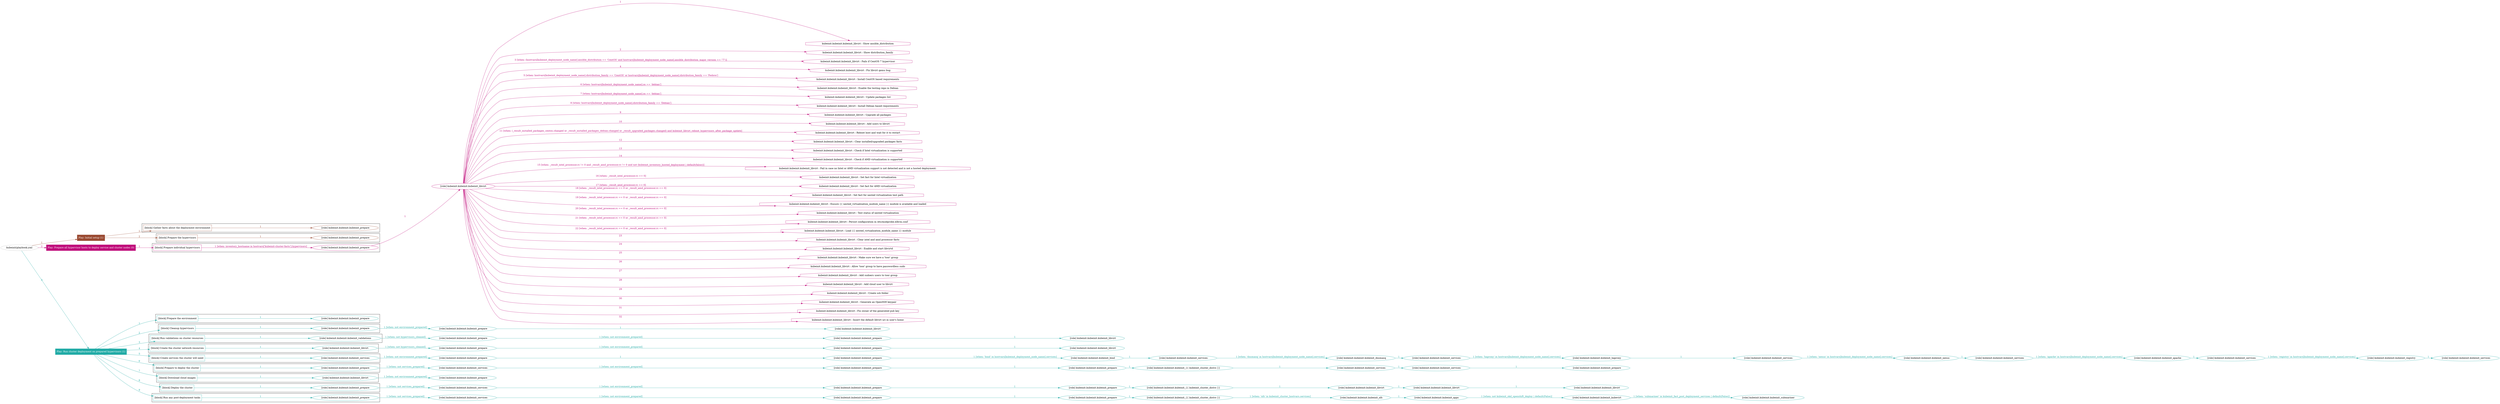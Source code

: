 digraph {
	graph [concentrate=true ordering=in rankdir=LR ratio=fill]
	edge [esep=5 sep=10]
	"kubeinit/playbook.yml" [id=root_node style=dotted]
	play_f0b7a709 [label="Play: Initial setup (1)" color="#9a4a32" fontcolor="#ffffff" id=play_f0b7a709 shape=box style=filled tooltip=localhost]
	"kubeinit/playbook.yml" -> play_f0b7a709 [label="1 " color="#9a4a32" fontcolor="#9a4a32" id=edge_06b3f954 labeltooltip="1 " tooltip="1 "]
	subgraph "kubeinit.kubeinit.kubeinit_prepare" {
		role_1df74cbb [label="[role] kubeinit.kubeinit.kubeinit_prepare" color="#9a4a32" id=role_1df74cbb tooltip="kubeinit.kubeinit.kubeinit_prepare"]
	}
	subgraph "kubeinit.kubeinit.kubeinit_prepare" {
		role_6b11f72d [label="[role] kubeinit.kubeinit.kubeinit_prepare" color="#9a4a32" id=role_6b11f72d tooltip="kubeinit.kubeinit.kubeinit_prepare"]
	}
	subgraph "Play: Initial setup (1)" {
		play_f0b7a709 -> block_c9a94ecb [label=1 color="#9a4a32" fontcolor="#9a4a32" id=edge_2ca0ae24 labeltooltip=1 tooltip=1]
		subgraph cluster_block_c9a94ecb {
			block_c9a94ecb [label="[block] Gather facts about the deployment environment" color="#9a4a32" id=block_c9a94ecb labeltooltip="Gather facts about the deployment environment" shape=box tooltip="Gather facts about the deployment environment"]
			block_c9a94ecb -> role_1df74cbb [label="1 " color="#9a4a32" fontcolor="#9a4a32" id=edge_c92e4460 labeltooltip="1 " tooltip="1 "]
		}
		play_f0b7a709 -> block_32885cdd [label=2 color="#9a4a32" fontcolor="#9a4a32" id=edge_3e1af6e4 labeltooltip=2 tooltip=2]
		subgraph cluster_block_32885cdd {
			block_32885cdd [label="[block] Prepare the hypervisors" color="#9a4a32" id=block_32885cdd labeltooltip="Prepare the hypervisors" shape=box tooltip="Prepare the hypervisors"]
			block_32885cdd -> role_6b11f72d [label="1 " color="#9a4a32" fontcolor="#9a4a32" id=edge_cb083db8 labeltooltip="1 " tooltip="1 "]
		}
	}
	play_cfac8418 [label="Play: Prepare all hypervisor hosts to deploy service and cluster nodes (0)" color="#c00c7b" fontcolor="#ffffff" id=play_cfac8418 shape=box style=filled tooltip="Play: Prepare all hypervisor hosts to deploy service and cluster nodes (0)"]
	"kubeinit/playbook.yml" -> play_cfac8418 [label="2 " color="#c00c7b" fontcolor="#c00c7b" id=edge_e814b332 labeltooltip="2 " tooltip="2 "]
	subgraph "kubeinit.kubeinit.kubeinit_libvirt" {
		role_35664b1c [label="[role] kubeinit.kubeinit.kubeinit_libvirt" color="#c00c7b" id=role_35664b1c tooltip="kubeinit.kubeinit.kubeinit_libvirt"]
		task_1d898a61 [label="kubeinit.kubeinit.kubeinit_libvirt : Show ansible_distribution" color="#c00c7b" hello="kubeinit.kubeinit.kubeinit_libvirt : Show ansible_distribution" id=task_1d898a61 shape=octagon tooltip="kubeinit.kubeinit.kubeinit_libvirt : Show ansible_distribution"]
		role_35664b1c -> task_1d898a61 [label="1 " color="#c00c7b" fontcolor="#c00c7b" id=edge_7c6ad617 labeltooltip="1 " tooltip="1 "]
		task_3a5d9162 [label="kubeinit.kubeinit.kubeinit_libvirt : Show distribution_family" color="#c00c7b" hello="kubeinit.kubeinit.kubeinit_libvirt : Show distribution_family" id=task_3a5d9162 shape=octagon tooltip="kubeinit.kubeinit.kubeinit_libvirt : Show distribution_family"]
		role_35664b1c -> task_3a5d9162 [label="2 " color="#c00c7b" fontcolor="#c00c7b" id=edge_3d490590 labeltooltip="2 " tooltip="2 "]
		task_40acf2c9 [label="kubeinit.kubeinit.kubeinit_libvirt : Fails if CentOS 7 hypervisor" color="#c00c7b" hello="kubeinit.kubeinit.kubeinit_libvirt : Fails if CentOS 7 hypervisor" id=task_40acf2c9 shape=octagon tooltip="kubeinit.kubeinit.kubeinit_libvirt : Fails if CentOS 7 hypervisor"]
		role_35664b1c -> task_40acf2c9 [label="3 [when: (hostvars[kubeinit_deployment_node_name].ansible_distribution == 'CentOS' and hostvars[kubeinit_deployment_node_name].ansible_distribution_major_version == \"7\")]" color="#c00c7b" fontcolor="#c00c7b" id=edge_3467de6d labeltooltip="3 [when: (hostvars[kubeinit_deployment_node_name].ansible_distribution == 'CentOS' and hostvars[kubeinit_deployment_node_name].ansible_distribution_major_version == \"7\")]" tooltip="3 [when: (hostvars[kubeinit_deployment_node_name].ansible_distribution == 'CentOS' and hostvars[kubeinit_deployment_node_name].ansible_distribution_major_version == \"7\")]"]
		task_713249be [label="kubeinit.kubeinit.kubeinit_libvirt : Fix libvirt qemu bug" color="#c00c7b" hello="kubeinit.kubeinit.kubeinit_libvirt : Fix libvirt qemu bug" id=task_713249be shape=octagon tooltip="kubeinit.kubeinit.kubeinit_libvirt : Fix libvirt qemu bug"]
		role_35664b1c -> task_713249be [label="4 " color="#c00c7b" fontcolor="#c00c7b" id=edge_806ae1eb labeltooltip="4 " tooltip="4 "]
		task_c83cf312 [label="kubeinit.kubeinit.kubeinit_libvirt : Install CentOS based requirements" color="#c00c7b" hello="kubeinit.kubeinit.kubeinit_libvirt : Install CentOS based requirements" id=task_c83cf312 shape=octagon tooltip="kubeinit.kubeinit.kubeinit_libvirt : Install CentOS based requirements"]
		role_35664b1c -> task_c83cf312 [label="5 [when: hostvars[kubeinit_deployment_node_name].distribution_family == 'CentOS' or hostvars[kubeinit_deployment_node_name].distribution_family == 'Fedora']" color="#c00c7b" fontcolor="#c00c7b" id=edge_93183ec6 labeltooltip="5 [when: hostvars[kubeinit_deployment_node_name].distribution_family == 'CentOS' or hostvars[kubeinit_deployment_node_name].distribution_family == 'Fedora']" tooltip="5 [when: hostvars[kubeinit_deployment_node_name].distribution_family == 'CentOS' or hostvars[kubeinit_deployment_node_name].distribution_family == 'Fedora']"]
		task_0b83a666 [label="kubeinit.kubeinit.kubeinit_libvirt : Enable the testing repo in Debian" color="#c00c7b" hello="kubeinit.kubeinit.kubeinit_libvirt : Enable the testing repo in Debian" id=task_0b83a666 shape=octagon tooltip="kubeinit.kubeinit.kubeinit_libvirt : Enable the testing repo in Debian"]
		role_35664b1c -> task_0b83a666 [label="6 [when: hostvars[kubeinit_deployment_node_name].os == 'debian']" color="#c00c7b" fontcolor="#c00c7b" id=edge_dadca932 labeltooltip="6 [when: hostvars[kubeinit_deployment_node_name].os == 'debian']" tooltip="6 [when: hostvars[kubeinit_deployment_node_name].os == 'debian']"]
		task_a13c4eab [label="kubeinit.kubeinit.kubeinit_libvirt : Update packages list" color="#c00c7b" hello="kubeinit.kubeinit.kubeinit_libvirt : Update packages list" id=task_a13c4eab shape=octagon tooltip="kubeinit.kubeinit.kubeinit_libvirt : Update packages list"]
		role_35664b1c -> task_a13c4eab [label="7 [when: hostvars[kubeinit_deployment_node_name].os == 'debian']" color="#c00c7b" fontcolor="#c00c7b" id=edge_47d8c094 labeltooltip="7 [when: hostvars[kubeinit_deployment_node_name].os == 'debian']" tooltip="7 [when: hostvars[kubeinit_deployment_node_name].os == 'debian']"]
		task_b380d79a [label="kubeinit.kubeinit.kubeinit_libvirt : Install Debian based requirements" color="#c00c7b" hello="kubeinit.kubeinit.kubeinit_libvirt : Install Debian based requirements" id=task_b380d79a shape=octagon tooltip="kubeinit.kubeinit.kubeinit_libvirt : Install Debian based requirements"]
		role_35664b1c -> task_b380d79a [label="8 [when: hostvars[kubeinit_deployment_node_name].distribution_family == 'Debian']" color="#c00c7b" fontcolor="#c00c7b" id=edge_54d0a75c labeltooltip="8 [when: hostvars[kubeinit_deployment_node_name].distribution_family == 'Debian']" tooltip="8 [when: hostvars[kubeinit_deployment_node_name].distribution_family == 'Debian']"]
		task_8cc663df [label="kubeinit.kubeinit.kubeinit_libvirt : Upgrade all packages" color="#c00c7b" hello="kubeinit.kubeinit.kubeinit_libvirt : Upgrade all packages" id=task_8cc663df shape=octagon tooltip="kubeinit.kubeinit.kubeinit_libvirt : Upgrade all packages"]
		role_35664b1c -> task_8cc663df [label="9 " color="#c00c7b" fontcolor="#c00c7b" id=edge_9c753a7c labeltooltip="9 " tooltip="9 "]
		task_93ea4fe2 [label="kubeinit.kubeinit.kubeinit_libvirt : Add users to libvirt" color="#c00c7b" hello="kubeinit.kubeinit.kubeinit_libvirt : Add users to libvirt" id=task_93ea4fe2 shape=octagon tooltip="kubeinit.kubeinit.kubeinit_libvirt : Add users to libvirt"]
		role_35664b1c -> task_93ea4fe2 [label="10 " color="#c00c7b" fontcolor="#c00c7b" id=edge_00f4dfa0 labeltooltip="10 " tooltip="10 "]
		task_c4382138 [label="kubeinit.kubeinit.kubeinit_libvirt : Reboot host and wait for it to restart" color="#c00c7b" hello="kubeinit.kubeinit.kubeinit_libvirt : Reboot host and wait for it to restart" id=task_c4382138 shape=octagon tooltip="kubeinit.kubeinit.kubeinit_libvirt : Reboot host and wait for it to restart"]
		role_35664b1c -> task_c4382138 [label="11 [when: (_result_installed_packages_centos.changed or _result_installed_packages_debian.changed or _result_upgraded_packages.changed) and kubeinit_libvirt_reboot_hypervisors_after_package_update]" color="#c00c7b" fontcolor="#c00c7b" id=edge_fa9538a4 labeltooltip="11 [when: (_result_installed_packages_centos.changed or _result_installed_packages_debian.changed or _result_upgraded_packages.changed) and kubeinit_libvirt_reboot_hypervisors_after_package_update]" tooltip="11 [when: (_result_installed_packages_centos.changed or _result_installed_packages_debian.changed or _result_upgraded_packages.changed) and kubeinit_libvirt_reboot_hypervisors_after_package_update]"]
		task_994c1129 [label="kubeinit.kubeinit.kubeinit_libvirt : Clear installed/upgraded packages facts" color="#c00c7b" hello="kubeinit.kubeinit.kubeinit_libvirt : Clear installed/upgraded packages facts" id=task_994c1129 shape=octagon tooltip="kubeinit.kubeinit.kubeinit_libvirt : Clear installed/upgraded packages facts"]
		role_35664b1c -> task_994c1129 [label="12 " color="#c00c7b" fontcolor="#c00c7b" id=edge_0a593ec3 labeltooltip="12 " tooltip="12 "]
		task_cc6f75f8 [label="kubeinit.kubeinit.kubeinit_libvirt : Check if Intel virtualization is supported" color="#c00c7b" hello="kubeinit.kubeinit.kubeinit_libvirt : Check if Intel virtualization is supported" id=task_cc6f75f8 shape=octagon tooltip="kubeinit.kubeinit.kubeinit_libvirt : Check if Intel virtualization is supported"]
		role_35664b1c -> task_cc6f75f8 [label="13 " color="#c00c7b" fontcolor="#c00c7b" id=edge_3f670035 labeltooltip="13 " tooltip="13 "]
		task_2348d392 [label="kubeinit.kubeinit.kubeinit_libvirt : Check if AMD virtualization is supported" color="#c00c7b" hello="kubeinit.kubeinit.kubeinit_libvirt : Check if AMD virtualization is supported" id=task_2348d392 shape=octagon tooltip="kubeinit.kubeinit.kubeinit_libvirt : Check if AMD virtualization is supported"]
		role_35664b1c -> task_2348d392 [label="14 " color="#c00c7b" fontcolor="#c00c7b" id=edge_441af5cf labeltooltip="14 " tooltip="14 "]
		task_cb87bfad [label="kubeinit.kubeinit.kubeinit_libvirt : Fail in case no Intel or AMD virtualization support is not detected and is not a hosted deployment." color="#c00c7b" hello="kubeinit.kubeinit.kubeinit_libvirt : Fail in case no Intel or AMD virtualization support is not detected and is not a hosted deployment." id=task_cb87bfad shape=octagon tooltip="kubeinit.kubeinit.kubeinit_libvirt : Fail in case no Intel or AMD virtualization support is not detected and is not a hosted deployment."]
		role_35664b1c -> task_cb87bfad [label="15 [when: _result_intel_processor.rc != 0 and _result_amd_processor.rc != 0 and not (kubeinit_inventory_hosted_deployment | default(false))]" color="#c00c7b" fontcolor="#c00c7b" id=edge_d58eaec9 labeltooltip="15 [when: _result_intel_processor.rc != 0 and _result_amd_processor.rc != 0 and not (kubeinit_inventory_hosted_deployment | default(false))]" tooltip="15 [when: _result_intel_processor.rc != 0 and _result_amd_processor.rc != 0 and not (kubeinit_inventory_hosted_deployment | default(false))]"]
		task_d83a1613 [label="kubeinit.kubeinit.kubeinit_libvirt : Set fact for Intel virtualization" color="#c00c7b" hello="kubeinit.kubeinit.kubeinit_libvirt : Set fact for Intel virtualization" id=task_d83a1613 shape=octagon tooltip="kubeinit.kubeinit.kubeinit_libvirt : Set fact for Intel virtualization"]
		role_35664b1c -> task_d83a1613 [label="16 [when: _result_intel_processor.rc == 0]" color="#c00c7b" fontcolor="#c00c7b" id=edge_f0060cfe labeltooltip="16 [when: _result_intel_processor.rc == 0]" tooltip="16 [when: _result_intel_processor.rc == 0]"]
		task_a6314b7e [label="kubeinit.kubeinit.kubeinit_libvirt : Set fact for AMD virtualization" color="#c00c7b" hello="kubeinit.kubeinit.kubeinit_libvirt : Set fact for AMD virtualization" id=task_a6314b7e shape=octagon tooltip="kubeinit.kubeinit.kubeinit_libvirt : Set fact for AMD virtualization"]
		role_35664b1c -> task_a6314b7e [label="17 [when: _result_amd_processor.rc == 0]" color="#c00c7b" fontcolor="#c00c7b" id=edge_e1814e87 labeltooltip="17 [when: _result_amd_processor.rc == 0]" tooltip="17 [when: _result_amd_processor.rc == 0]"]
		task_e082ed00 [label="kubeinit.kubeinit.kubeinit_libvirt : Set fact for nested virtualization test path" color="#c00c7b" hello="kubeinit.kubeinit.kubeinit_libvirt : Set fact for nested virtualization test path" id=task_e082ed00 shape=octagon tooltip="kubeinit.kubeinit.kubeinit_libvirt : Set fact for nested virtualization test path"]
		role_35664b1c -> task_e082ed00 [label="18 [when: _result_intel_processor.rc == 0 or _result_amd_processor.rc == 0]" color="#c00c7b" fontcolor="#c00c7b" id=edge_8d0d0a05 labeltooltip="18 [when: _result_intel_processor.rc == 0 or _result_amd_processor.rc == 0]" tooltip="18 [when: _result_intel_processor.rc == 0 or _result_amd_processor.rc == 0]"]
		task_e3630730 [label="kubeinit.kubeinit.kubeinit_libvirt : Ensure {{ nested_virtualization_module_name }} module is available and loaded" color="#c00c7b" hello="kubeinit.kubeinit.kubeinit_libvirt : Ensure {{ nested_virtualization_module_name }} module is available and loaded" id=task_e3630730 shape=octagon tooltip="kubeinit.kubeinit.kubeinit_libvirt : Ensure {{ nested_virtualization_module_name }} module is available and loaded"]
		role_35664b1c -> task_e3630730 [label="19 [when: _result_intel_processor.rc == 0 or _result_amd_processor.rc == 0]" color="#c00c7b" fontcolor="#c00c7b" id=edge_7a78f26d labeltooltip="19 [when: _result_intel_processor.rc == 0 or _result_amd_processor.rc == 0]" tooltip="19 [when: _result_intel_processor.rc == 0 or _result_amd_processor.rc == 0]"]
		task_00228197 [label="kubeinit.kubeinit.kubeinit_libvirt : Test status of nested virtualization" color="#c00c7b" hello="kubeinit.kubeinit.kubeinit_libvirt : Test status of nested virtualization" id=task_00228197 shape=octagon tooltip="kubeinit.kubeinit.kubeinit_libvirt : Test status of nested virtualization"]
		role_35664b1c -> task_00228197 [label="20 [when: _result_intel_processor.rc == 0 or _result_amd_processor.rc == 0]" color="#c00c7b" fontcolor="#c00c7b" id=edge_b75a5e5d labeltooltip="20 [when: _result_intel_processor.rc == 0 or _result_amd_processor.rc == 0]" tooltip="20 [when: _result_intel_processor.rc == 0 or _result_amd_processor.rc == 0]"]
		task_ff270975 [label="kubeinit.kubeinit.kubeinit_libvirt : Persist configuration in /etc/modprobe.d/kvm.conf" color="#c00c7b" hello="kubeinit.kubeinit.kubeinit_libvirt : Persist configuration in /etc/modprobe.d/kvm.conf" id=task_ff270975 shape=octagon tooltip="kubeinit.kubeinit.kubeinit_libvirt : Persist configuration in /etc/modprobe.d/kvm.conf"]
		role_35664b1c -> task_ff270975 [label="21 [when: _result_intel_processor.rc == 0 or _result_amd_processor.rc == 0]" color="#c00c7b" fontcolor="#c00c7b" id=edge_fb69a079 labeltooltip="21 [when: _result_intel_processor.rc == 0 or _result_amd_processor.rc == 0]" tooltip="21 [when: _result_intel_processor.rc == 0 or _result_amd_processor.rc == 0]"]
		task_81d1cdc6 [label="kubeinit.kubeinit.kubeinit_libvirt : Load {{ nested_virtualization_module_name }} module" color="#c00c7b" hello="kubeinit.kubeinit.kubeinit_libvirt : Load {{ nested_virtualization_module_name }} module" id=task_81d1cdc6 shape=octagon tooltip="kubeinit.kubeinit.kubeinit_libvirt : Load {{ nested_virtualization_module_name }} module"]
		role_35664b1c -> task_81d1cdc6 [label="22 [when: _result_intel_processor.rc == 0 or _result_amd_processor.rc == 0]" color="#c00c7b" fontcolor="#c00c7b" id=edge_073df9f3 labeltooltip="22 [when: _result_intel_processor.rc == 0 or _result_amd_processor.rc == 0]" tooltip="22 [when: _result_intel_processor.rc == 0 or _result_amd_processor.rc == 0]"]
		task_0381b49f [label="kubeinit.kubeinit.kubeinit_libvirt : Clear intel and amd processor facts" color="#c00c7b" hello="kubeinit.kubeinit.kubeinit_libvirt : Clear intel and amd processor facts" id=task_0381b49f shape=octagon tooltip="kubeinit.kubeinit.kubeinit_libvirt : Clear intel and amd processor facts"]
		role_35664b1c -> task_0381b49f [label="23 " color="#c00c7b" fontcolor="#c00c7b" id=edge_20105e0f labeltooltip="23 " tooltip="23 "]
		task_da1dbed0 [label="kubeinit.kubeinit.kubeinit_libvirt : Enable and start libvirtd" color="#c00c7b" hello="kubeinit.kubeinit.kubeinit_libvirt : Enable and start libvirtd" id=task_da1dbed0 shape=octagon tooltip="kubeinit.kubeinit.kubeinit_libvirt : Enable and start libvirtd"]
		role_35664b1c -> task_da1dbed0 [label="24 " color="#c00c7b" fontcolor="#c00c7b" id=edge_d8f514e5 labeltooltip="24 " tooltip="24 "]
		task_9b3de19a [label="kubeinit.kubeinit.kubeinit_libvirt : Make sure we have a 'toor' group" color="#c00c7b" hello="kubeinit.kubeinit.kubeinit_libvirt : Make sure we have a 'toor' group" id=task_9b3de19a shape=octagon tooltip="kubeinit.kubeinit.kubeinit_libvirt : Make sure we have a 'toor' group"]
		role_35664b1c -> task_9b3de19a [label="25 " color="#c00c7b" fontcolor="#c00c7b" id=edge_67d4201d labeltooltip="25 " tooltip="25 "]
		task_c65e8d8b [label="kubeinit.kubeinit.kubeinit_libvirt : Allow 'toor' group to have passwordless sudo" color="#c00c7b" hello="kubeinit.kubeinit.kubeinit_libvirt : Allow 'toor' group to have passwordless sudo" id=task_c65e8d8b shape=octagon tooltip="kubeinit.kubeinit.kubeinit_libvirt : Allow 'toor' group to have passwordless sudo"]
		role_35664b1c -> task_c65e8d8b [label="26 " color="#c00c7b" fontcolor="#c00c7b" id=edge_4522cabb labeltooltip="26 " tooltip="26 "]
		task_b532d122 [label="kubeinit.kubeinit.kubeinit_libvirt : Add sudoers users to toor group" color="#c00c7b" hello="kubeinit.kubeinit.kubeinit_libvirt : Add sudoers users to toor group" id=task_b532d122 shape=octagon tooltip="kubeinit.kubeinit.kubeinit_libvirt : Add sudoers users to toor group"]
		role_35664b1c -> task_b532d122 [label="27 " color="#c00c7b" fontcolor="#c00c7b" id=edge_da7e2603 labeltooltip="27 " tooltip="27 "]
		task_789e8934 [label="kubeinit.kubeinit.kubeinit_libvirt : Add cloud user to libvirt" color="#c00c7b" hello="kubeinit.kubeinit.kubeinit_libvirt : Add cloud user to libvirt" id=task_789e8934 shape=octagon tooltip="kubeinit.kubeinit.kubeinit_libvirt : Add cloud user to libvirt"]
		role_35664b1c -> task_789e8934 [label="28 " color="#c00c7b" fontcolor="#c00c7b" id=edge_39f5afa5 labeltooltip="28 " tooltip="28 "]
		task_24d7ac40 [label="kubeinit.kubeinit.kubeinit_libvirt : Create ssh folder" color="#c00c7b" hello="kubeinit.kubeinit.kubeinit_libvirt : Create ssh folder" id=task_24d7ac40 shape=octagon tooltip="kubeinit.kubeinit.kubeinit_libvirt : Create ssh folder"]
		role_35664b1c -> task_24d7ac40 [label="29 " color="#c00c7b" fontcolor="#c00c7b" id=edge_8bf338eb labeltooltip="29 " tooltip="29 "]
		task_ad6fc5b5 [label="kubeinit.kubeinit.kubeinit_libvirt : Generate an OpenSSH keypair" color="#c00c7b" hello="kubeinit.kubeinit.kubeinit_libvirt : Generate an OpenSSH keypair" id=task_ad6fc5b5 shape=octagon tooltip="kubeinit.kubeinit.kubeinit_libvirt : Generate an OpenSSH keypair"]
		role_35664b1c -> task_ad6fc5b5 [label="30 " color="#c00c7b" fontcolor="#c00c7b" id=edge_fb94579d labeltooltip="30 " tooltip="30 "]
		task_024d1c46 [label="kubeinit.kubeinit.kubeinit_libvirt : Fix owner of the generated pub key" color="#c00c7b" hello="kubeinit.kubeinit.kubeinit_libvirt : Fix owner of the generated pub key" id=task_024d1c46 shape=octagon tooltip="kubeinit.kubeinit.kubeinit_libvirt : Fix owner of the generated pub key"]
		role_35664b1c -> task_024d1c46 [label="31 " color="#c00c7b" fontcolor="#c00c7b" id=edge_db084cca labeltooltip="31 " tooltip="31 "]
		task_2741d2b1 [label="kubeinit.kubeinit.kubeinit_libvirt : Insert the default libvirt uri in user's home" color="#c00c7b" hello="kubeinit.kubeinit.kubeinit_libvirt : Insert the default libvirt uri in user's home" id=task_2741d2b1 shape=octagon tooltip="kubeinit.kubeinit.kubeinit_libvirt : Insert the default libvirt uri in user's home"]
		role_35664b1c -> task_2741d2b1 [label="32 " color="#c00c7b" fontcolor="#c00c7b" id=edge_725cbd9b labeltooltip="32 " tooltip="32 "]
	}
	subgraph "kubeinit.kubeinit.kubeinit_prepare" {
		role_2e748a66 [label="[role] kubeinit.kubeinit.kubeinit_prepare" color="#c00c7b" id=role_2e748a66 tooltip="kubeinit.kubeinit.kubeinit_prepare"]
		role_2e748a66 -> role_35664b1c [label="1 " color="#c00c7b" fontcolor="#c00c7b" id=edge_1cda89be labeltooltip="1 " tooltip="1 "]
	}
	subgraph "Play: Prepare all hypervisor hosts to deploy service and cluster nodes (0)" {
		play_cfac8418 -> block_3f3de0db [label=1 color="#c00c7b" fontcolor="#c00c7b" id=edge_e8367a89 labeltooltip=1 tooltip=1]
		subgraph cluster_block_3f3de0db {
			block_3f3de0db [label="[block] Prepare individual hypervisors" color="#c00c7b" id=block_3f3de0db labeltooltip="Prepare individual hypervisors" shape=box tooltip="Prepare individual hypervisors"]
			block_3f3de0db -> role_2e748a66 [label="1 [when: inventory_hostname in hostvars['kubeinit-cluster-facts'].hypervisors]" color="#c00c7b" fontcolor="#c00c7b" id=edge_9c30307d labeltooltip="1 [when: inventory_hostname in hostvars['kubeinit-cluster-facts'].hypervisors]" tooltip="1 [when: inventory_hostname in hostvars['kubeinit-cluster-facts'].hypervisors]"]
		}
	}
	play_c1d3d81f [label="Play: Run cluster deployment on prepared hypervisors (1)" color="#21aba6" fontcolor="#ffffff" id=play_c1d3d81f shape=box style=filled tooltip=localhost]
	"kubeinit/playbook.yml" -> play_c1d3d81f [label="3 " color="#21aba6" fontcolor="#21aba6" id=edge_ef42900b labeltooltip="3 " tooltip="3 "]
	subgraph "kubeinit.kubeinit.kubeinit_prepare" {
		role_c6894592 [label="[role] kubeinit.kubeinit.kubeinit_prepare" color="#21aba6" id=role_c6894592 tooltip="kubeinit.kubeinit.kubeinit_prepare"]
	}
	subgraph "kubeinit.kubeinit.kubeinit_libvirt" {
		role_30ed4fde [label="[role] kubeinit.kubeinit.kubeinit_libvirt" color="#21aba6" id=role_30ed4fde tooltip="kubeinit.kubeinit.kubeinit_libvirt"]
	}
	subgraph "kubeinit.kubeinit.kubeinit_prepare" {
		role_8a9d80f7 [label="[role] kubeinit.kubeinit.kubeinit_prepare" color="#21aba6" id=role_8a9d80f7 tooltip="kubeinit.kubeinit.kubeinit_prepare"]
		role_8a9d80f7 -> role_30ed4fde [label="1 " color="#21aba6" fontcolor="#21aba6" id=edge_61d31c55 labeltooltip="1 " tooltip="1 "]
	}
	subgraph "kubeinit.kubeinit.kubeinit_prepare" {
		role_60441f8a [label="[role] kubeinit.kubeinit.kubeinit_prepare" color="#21aba6" id=role_60441f8a tooltip="kubeinit.kubeinit.kubeinit_prepare"]
		role_60441f8a -> role_8a9d80f7 [label="1 [when: not environment_prepared]" color="#21aba6" fontcolor="#21aba6" id=edge_e01e0e46 labeltooltip="1 [when: not environment_prepared]" tooltip="1 [when: not environment_prepared]"]
	}
	subgraph "kubeinit.kubeinit.kubeinit_libvirt" {
		role_b35986d4 [label="[role] kubeinit.kubeinit.kubeinit_libvirt" color="#21aba6" id=role_b35986d4 tooltip="kubeinit.kubeinit.kubeinit_libvirt"]
	}
	subgraph "kubeinit.kubeinit.kubeinit_prepare" {
		role_105e6d86 [label="[role] kubeinit.kubeinit.kubeinit_prepare" color="#21aba6" id=role_105e6d86 tooltip="kubeinit.kubeinit.kubeinit_prepare"]
		role_105e6d86 -> role_b35986d4 [label="1 " color="#21aba6" fontcolor="#21aba6" id=edge_d6969ccd labeltooltip="1 " tooltip="1 "]
	}
	subgraph "kubeinit.kubeinit.kubeinit_prepare" {
		role_fd8cbc1b [label="[role] kubeinit.kubeinit.kubeinit_prepare" color="#21aba6" id=role_fd8cbc1b tooltip="kubeinit.kubeinit.kubeinit_prepare"]
		role_fd8cbc1b -> role_105e6d86 [label="1 [when: not environment_prepared]" color="#21aba6" fontcolor="#21aba6" id=edge_2b6cf041 labeltooltip="1 [when: not environment_prepared]" tooltip="1 [when: not environment_prepared]"]
	}
	subgraph "kubeinit.kubeinit.kubeinit_validations" {
		role_86880d6b [label="[role] kubeinit.kubeinit.kubeinit_validations" color="#21aba6" id=role_86880d6b tooltip="kubeinit.kubeinit.kubeinit_validations"]
		role_86880d6b -> role_fd8cbc1b [label="1 [when: not hypervisors_cleaned]" color="#21aba6" fontcolor="#21aba6" id=edge_85501f9e labeltooltip="1 [when: not hypervisors_cleaned]" tooltip="1 [when: not hypervisors_cleaned]"]
	}
	subgraph "kubeinit.kubeinit.kubeinit_libvirt" {
		role_3afe6911 [label="[role] kubeinit.kubeinit.kubeinit_libvirt" color="#21aba6" id=role_3afe6911 tooltip="kubeinit.kubeinit.kubeinit_libvirt"]
	}
	subgraph "kubeinit.kubeinit.kubeinit_prepare" {
		role_b9262031 [label="[role] kubeinit.kubeinit.kubeinit_prepare" color="#21aba6" id=role_b9262031 tooltip="kubeinit.kubeinit.kubeinit_prepare"]
		role_b9262031 -> role_3afe6911 [label="1 " color="#21aba6" fontcolor="#21aba6" id=edge_c7f7d089 labeltooltip="1 " tooltip="1 "]
	}
	subgraph "kubeinit.kubeinit.kubeinit_prepare" {
		role_482f4f37 [label="[role] kubeinit.kubeinit.kubeinit_prepare" color="#21aba6" id=role_482f4f37 tooltip="kubeinit.kubeinit.kubeinit_prepare"]
		role_482f4f37 -> role_b9262031 [label="1 [when: not environment_prepared]" color="#21aba6" fontcolor="#21aba6" id=edge_767982e6 labeltooltip="1 [when: not environment_prepared]" tooltip="1 [when: not environment_prepared]"]
	}
	subgraph "kubeinit.kubeinit.kubeinit_libvirt" {
		role_f7e17157 [label="[role] kubeinit.kubeinit.kubeinit_libvirt" color="#21aba6" id=role_f7e17157 tooltip="kubeinit.kubeinit.kubeinit_libvirt"]
		role_f7e17157 -> role_482f4f37 [label="1 [when: not hypervisors_cleaned]" color="#21aba6" fontcolor="#21aba6" id=edge_30fcda01 labeltooltip="1 [when: not hypervisors_cleaned]" tooltip="1 [when: not hypervisors_cleaned]"]
	}
	subgraph "kubeinit.kubeinit.kubeinit_services" {
		role_16f7ee77 [label="[role] kubeinit.kubeinit.kubeinit_services" color="#21aba6" id=role_16f7ee77 tooltip="kubeinit.kubeinit.kubeinit_services"]
	}
	subgraph "kubeinit.kubeinit.kubeinit_registry" {
		role_550f67d9 [label="[role] kubeinit.kubeinit.kubeinit_registry" color="#21aba6" id=role_550f67d9 tooltip="kubeinit.kubeinit.kubeinit_registry"]
		role_550f67d9 -> role_16f7ee77 [label="1 " color="#21aba6" fontcolor="#21aba6" id=edge_f28f90f6 labeltooltip="1 " tooltip="1 "]
	}
	subgraph "kubeinit.kubeinit.kubeinit_services" {
		role_a42cc269 [label="[role] kubeinit.kubeinit.kubeinit_services" color="#21aba6" id=role_a42cc269 tooltip="kubeinit.kubeinit.kubeinit_services"]
		role_a42cc269 -> role_550f67d9 [label="1 [when: 'registry' in hostvars[kubeinit_deployment_node_name].services]" color="#21aba6" fontcolor="#21aba6" id=edge_b196bce9 labeltooltip="1 [when: 'registry' in hostvars[kubeinit_deployment_node_name].services]" tooltip="1 [when: 'registry' in hostvars[kubeinit_deployment_node_name].services]"]
	}
	subgraph "kubeinit.kubeinit.kubeinit_apache" {
		role_1c0a42a8 [label="[role] kubeinit.kubeinit.kubeinit_apache" color="#21aba6" id=role_1c0a42a8 tooltip="kubeinit.kubeinit.kubeinit_apache"]
		role_1c0a42a8 -> role_a42cc269 [label="1 " color="#21aba6" fontcolor="#21aba6" id=edge_ed83ab47 labeltooltip="1 " tooltip="1 "]
	}
	subgraph "kubeinit.kubeinit.kubeinit_services" {
		role_3deb4703 [label="[role] kubeinit.kubeinit.kubeinit_services" color="#21aba6" id=role_3deb4703 tooltip="kubeinit.kubeinit.kubeinit_services"]
		role_3deb4703 -> role_1c0a42a8 [label="1 [when: 'apache' in hostvars[kubeinit_deployment_node_name].services]" color="#21aba6" fontcolor="#21aba6" id=edge_b0d483c6 labeltooltip="1 [when: 'apache' in hostvars[kubeinit_deployment_node_name].services]" tooltip="1 [when: 'apache' in hostvars[kubeinit_deployment_node_name].services]"]
	}
	subgraph "kubeinit.kubeinit.kubeinit_nexus" {
		role_fb307794 [label="[role] kubeinit.kubeinit.kubeinit_nexus" color="#21aba6" id=role_fb307794 tooltip="kubeinit.kubeinit.kubeinit_nexus"]
		role_fb307794 -> role_3deb4703 [label="1 " color="#21aba6" fontcolor="#21aba6" id=edge_a6b77b53 labeltooltip="1 " tooltip="1 "]
	}
	subgraph "kubeinit.kubeinit.kubeinit_services" {
		role_ae33b2ba [label="[role] kubeinit.kubeinit.kubeinit_services" color="#21aba6" id=role_ae33b2ba tooltip="kubeinit.kubeinit.kubeinit_services"]
		role_ae33b2ba -> role_fb307794 [label="1 [when: 'nexus' in hostvars[kubeinit_deployment_node_name].services]" color="#21aba6" fontcolor="#21aba6" id=edge_9d14c187 labeltooltip="1 [when: 'nexus' in hostvars[kubeinit_deployment_node_name].services]" tooltip="1 [when: 'nexus' in hostvars[kubeinit_deployment_node_name].services]"]
	}
	subgraph "kubeinit.kubeinit.kubeinit_haproxy" {
		role_ad5528e3 [label="[role] kubeinit.kubeinit.kubeinit_haproxy" color="#21aba6" id=role_ad5528e3 tooltip="kubeinit.kubeinit.kubeinit_haproxy"]
		role_ad5528e3 -> role_ae33b2ba [label="1 " color="#21aba6" fontcolor="#21aba6" id=edge_9d560879 labeltooltip="1 " tooltip="1 "]
	}
	subgraph "kubeinit.kubeinit.kubeinit_services" {
		role_1eb2fb20 [label="[role] kubeinit.kubeinit.kubeinit_services" color="#21aba6" id=role_1eb2fb20 tooltip="kubeinit.kubeinit.kubeinit_services"]
		role_1eb2fb20 -> role_ad5528e3 [label="1 [when: 'haproxy' in hostvars[kubeinit_deployment_node_name].services]" color="#21aba6" fontcolor="#21aba6" id=edge_b06e0ada labeltooltip="1 [when: 'haproxy' in hostvars[kubeinit_deployment_node_name].services]" tooltip="1 [when: 'haproxy' in hostvars[kubeinit_deployment_node_name].services]"]
	}
	subgraph "kubeinit.kubeinit.kubeinit_dnsmasq" {
		role_bbbf687d [label="[role] kubeinit.kubeinit.kubeinit_dnsmasq" color="#21aba6" id=role_bbbf687d tooltip="kubeinit.kubeinit.kubeinit_dnsmasq"]
		role_bbbf687d -> role_1eb2fb20 [label="1 " color="#21aba6" fontcolor="#21aba6" id=edge_eafce5a9 labeltooltip="1 " tooltip="1 "]
	}
	subgraph "kubeinit.kubeinit.kubeinit_services" {
		role_7c32e093 [label="[role] kubeinit.kubeinit.kubeinit_services" color="#21aba6" id=role_7c32e093 tooltip="kubeinit.kubeinit.kubeinit_services"]
		role_7c32e093 -> role_bbbf687d [label="1 [when: 'dnsmasq' in hostvars[kubeinit_deployment_node_name].services]" color="#21aba6" fontcolor="#21aba6" id=edge_64779a23 labeltooltip="1 [when: 'dnsmasq' in hostvars[kubeinit_deployment_node_name].services]" tooltip="1 [when: 'dnsmasq' in hostvars[kubeinit_deployment_node_name].services]"]
	}
	subgraph "kubeinit.kubeinit.kubeinit_bind" {
		role_f354f867 [label="[role] kubeinit.kubeinit.kubeinit_bind" color="#21aba6" id=role_f354f867 tooltip="kubeinit.kubeinit.kubeinit_bind"]
		role_f354f867 -> role_7c32e093 [label="1 " color="#21aba6" fontcolor="#21aba6" id=edge_6e9d4b36 labeltooltip="1 " tooltip="1 "]
	}
	subgraph "kubeinit.kubeinit.kubeinit_prepare" {
		role_7cad2083 [label="[role] kubeinit.kubeinit.kubeinit_prepare" color="#21aba6" id=role_7cad2083 tooltip="kubeinit.kubeinit.kubeinit_prepare"]
		role_7cad2083 -> role_f354f867 [label="1 [when: 'bind' in hostvars[kubeinit_deployment_node_name].services]" color="#21aba6" fontcolor="#21aba6" id=edge_69afc580 labeltooltip="1 [when: 'bind' in hostvars[kubeinit_deployment_node_name].services]" tooltip="1 [when: 'bind' in hostvars[kubeinit_deployment_node_name].services]"]
	}
	subgraph "kubeinit.kubeinit.kubeinit_prepare" {
		role_7127dbc8 [label="[role] kubeinit.kubeinit.kubeinit_prepare" color="#21aba6" id=role_7127dbc8 tooltip="kubeinit.kubeinit.kubeinit_prepare"]
		role_7127dbc8 -> role_7cad2083 [label="1 " color="#21aba6" fontcolor="#21aba6" id=edge_8f1610e4 labeltooltip="1 " tooltip="1 "]
	}
	subgraph "kubeinit.kubeinit.kubeinit_services" {
		role_981a0f8d [label="[role] kubeinit.kubeinit.kubeinit_services" color="#21aba6" id=role_981a0f8d tooltip="kubeinit.kubeinit.kubeinit_services"]
		role_981a0f8d -> role_7127dbc8 [label="1 [when: not environment_prepared]" color="#21aba6" fontcolor="#21aba6" id=edge_3e23d944 labeltooltip="1 [when: not environment_prepared]" tooltip="1 [when: not environment_prepared]"]
	}
	subgraph "kubeinit.kubeinit.kubeinit_prepare" {
		role_26582085 [label="[role] kubeinit.kubeinit.kubeinit_prepare" color="#21aba6" id=role_26582085 tooltip="kubeinit.kubeinit.kubeinit_prepare"]
	}
	subgraph "kubeinit.kubeinit.kubeinit_services" {
		role_cd426405 [label="[role] kubeinit.kubeinit.kubeinit_services" color="#21aba6" id=role_cd426405 tooltip="kubeinit.kubeinit.kubeinit_services"]
		role_cd426405 -> role_26582085 [label="1 " color="#21aba6" fontcolor="#21aba6" id=edge_1f2d7766 labeltooltip="1 " tooltip="1 "]
	}
	subgraph "kubeinit.kubeinit.kubeinit_services" {
		role_2c5836fa [label="[role] kubeinit.kubeinit.kubeinit_services" color="#21aba6" id=role_2c5836fa tooltip="kubeinit.kubeinit.kubeinit_services"]
		role_2c5836fa -> role_cd426405 [label="1 " color="#21aba6" fontcolor="#21aba6" id=edge_4061240f labeltooltip="1 " tooltip="1 "]
	}
	subgraph "kubeinit.kubeinit.kubeinit_{{ kubeinit_cluster_distro }}" {
		role_cb86dd79 [label="[role] kubeinit.kubeinit.kubeinit_{{ kubeinit_cluster_distro }}" color="#21aba6" id=role_cb86dd79 tooltip="kubeinit.kubeinit.kubeinit_{{ kubeinit_cluster_distro }}"]
		role_cb86dd79 -> role_2c5836fa [label="1 " color="#21aba6" fontcolor="#21aba6" id=edge_24c51c02 labeltooltip="1 " tooltip="1 "]
	}
	subgraph "kubeinit.kubeinit.kubeinit_prepare" {
		role_d60e83cf [label="[role] kubeinit.kubeinit.kubeinit_prepare" color="#21aba6" id=role_d60e83cf tooltip="kubeinit.kubeinit.kubeinit_prepare"]
		role_d60e83cf -> role_cb86dd79 [label="1 " color="#21aba6" fontcolor="#21aba6" id=edge_d6e64ff5 labeltooltip="1 " tooltip="1 "]
	}
	subgraph "kubeinit.kubeinit.kubeinit_prepare" {
		role_382300e0 [label="[role] kubeinit.kubeinit.kubeinit_prepare" color="#21aba6" id=role_382300e0 tooltip="kubeinit.kubeinit.kubeinit_prepare"]
		role_382300e0 -> role_d60e83cf [label="1 " color="#21aba6" fontcolor="#21aba6" id=edge_d2ce225d labeltooltip="1 " tooltip="1 "]
	}
	subgraph "kubeinit.kubeinit.kubeinit_services" {
		role_df7c5c6a [label="[role] kubeinit.kubeinit.kubeinit_services" color="#21aba6" id=role_df7c5c6a tooltip="kubeinit.kubeinit.kubeinit_services"]
		role_df7c5c6a -> role_382300e0 [label="1 [when: not environment_prepared]" color="#21aba6" fontcolor="#21aba6" id=edge_cba18328 labeltooltip="1 [when: not environment_prepared]" tooltip="1 [when: not environment_prepared]"]
	}
	subgraph "kubeinit.kubeinit.kubeinit_prepare" {
		role_92bd004a [label="[role] kubeinit.kubeinit.kubeinit_prepare" color="#21aba6" id=role_92bd004a tooltip="kubeinit.kubeinit.kubeinit_prepare"]
		role_92bd004a -> role_df7c5c6a [label="1 [when: not services_prepared]" color="#21aba6" fontcolor="#21aba6" id=edge_cf890176 labeltooltip="1 [when: not services_prepared]" tooltip="1 [when: not services_prepared]"]
	}
	subgraph "kubeinit.kubeinit.kubeinit_prepare" {
		role_e651204c [label="[role] kubeinit.kubeinit.kubeinit_prepare" color="#21aba6" id=role_e651204c tooltip="kubeinit.kubeinit.kubeinit_prepare"]
	}
	subgraph "kubeinit.kubeinit.kubeinit_libvirt" {
		role_e842196a [label="[role] kubeinit.kubeinit.kubeinit_libvirt" color="#21aba6" id=role_e842196a tooltip="kubeinit.kubeinit.kubeinit_libvirt"]
		role_e842196a -> role_e651204c [label="1 [when: not environment_prepared]" color="#21aba6" fontcolor="#21aba6" id=edge_f580ecfd labeltooltip="1 [when: not environment_prepared]" tooltip="1 [when: not environment_prepared]"]
	}
	subgraph "kubeinit.kubeinit.kubeinit_libvirt" {
		role_d58d64c8 [label="[role] kubeinit.kubeinit.kubeinit_libvirt" color="#21aba6" id=role_d58d64c8 tooltip="kubeinit.kubeinit.kubeinit_libvirt"]
	}
	subgraph "kubeinit.kubeinit.kubeinit_libvirt" {
		role_781cea52 [label="[role] kubeinit.kubeinit.kubeinit_libvirt" color="#21aba6" id=role_781cea52 tooltip="kubeinit.kubeinit.kubeinit_libvirt"]
		role_781cea52 -> role_d58d64c8 [label="1 " color="#21aba6" fontcolor="#21aba6" id=edge_b277ad25 labeltooltip="1 " tooltip="1 "]
	}
	subgraph "kubeinit.kubeinit.kubeinit_libvirt" {
		role_dea66b52 [label="[role] kubeinit.kubeinit.kubeinit_libvirt" color="#21aba6" id=role_dea66b52 tooltip="kubeinit.kubeinit.kubeinit_libvirt"]
		role_dea66b52 -> role_781cea52 [label="1 " color="#21aba6" fontcolor="#21aba6" id=edge_0507ccf9 labeltooltip="1 " tooltip="1 "]
	}
	subgraph "kubeinit.kubeinit.kubeinit_{{ kubeinit_cluster_distro }}" {
		role_c4b8ee53 [label="[role] kubeinit.kubeinit.kubeinit_{{ kubeinit_cluster_distro }}" color="#21aba6" id=role_c4b8ee53 tooltip="kubeinit.kubeinit.kubeinit_{{ kubeinit_cluster_distro }}"]
		role_c4b8ee53 -> role_dea66b52 [label="1 " color="#21aba6" fontcolor="#21aba6" id=edge_672c6331 labeltooltip="1 " tooltip="1 "]
	}
	subgraph "kubeinit.kubeinit.kubeinit_prepare" {
		role_4f202982 [label="[role] kubeinit.kubeinit.kubeinit_prepare" color="#21aba6" id=role_4f202982 tooltip="kubeinit.kubeinit.kubeinit_prepare"]
		role_4f202982 -> role_c4b8ee53 [label="1 " color="#21aba6" fontcolor="#21aba6" id=edge_62acfa8a labeltooltip="1 " tooltip="1 "]
	}
	subgraph "kubeinit.kubeinit.kubeinit_prepare" {
		role_2e3339f6 [label="[role] kubeinit.kubeinit.kubeinit_prepare" color="#21aba6" id=role_2e3339f6 tooltip="kubeinit.kubeinit.kubeinit_prepare"]
		role_2e3339f6 -> role_4f202982 [label="1 " color="#21aba6" fontcolor="#21aba6" id=edge_6269c740 labeltooltip="1 " tooltip="1 "]
	}
	subgraph "kubeinit.kubeinit.kubeinit_services" {
		role_7509320a [label="[role] kubeinit.kubeinit.kubeinit_services" color="#21aba6" id=role_7509320a tooltip="kubeinit.kubeinit.kubeinit_services"]
		role_7509320a -> role_2e3339f6 [label="1 [when: not environment_prepared]" color="#21aba6" fontcolor="#21aba6" id=edge_287aca89 labeltooltip="1 [when: not environment_prepared]" tooltip="1 [when: not environment_prepared]"]
	}
	subgraph "kubeinit.kubeinit.kubeinit_prepare" {
		role_ff270999 [label="[role] kubeinit.kubeinit.kubeinit_prepare" color="#21aba6" id=role_ff270999 tooltip="kubeinit.kubeinit.kubeinit_prepare"]
		role_ff270999 -> role_7509320a [label="1 [when: not services_prepared]" color="#21aba6" fontcolor="#21aba6" id=edge_87c50d4e labeltooltip="1 [when: not services_prepared]" tooltip="1 [when: not services_prepared]"]
	}
	subgraph "kubeinit.kubeinit.kubeinit_submariner" {
		role_addace6d [label="[role] kubeinit.kubeinit.kubeinit_submariner" color="#21aba6" id=role_addace6d tooltip="kubeinit.kubeinit.kubeinit_submariner"]
	}
	subgraph "kubeinit.kubeinit.kubeinit_kubevirt" {
		role_3d6edcab [label="[role] kubeinit.kubeinit.kubeinit_kubevirt" color="#21aba6" id=role_3d6edcab tooltip="kubeinit.kubeinit.kubeinit_kubevirt"]
		role_3d6edcab -> role_addace6d [label="1 [when: 'submariner' in kubeinit_fact_post_deployment_services | default(False)]" color="#21aba6" fontcolor="#21aba6" id=edge_347503d6 labeltooltip="1 [when: 'submariner' in kubeinit_fact_post_deployment_services | default(False)]" tooltip="1 [when: 'submariner' in kubeinit_fact_post_deployment_services | default(False)]"]
	}
	subgraph "kubeinit.kubeinit.kubeinit_apps" {
		role_e576e365 [label="[role] kubeinit.kubeinit.kubeinit_apps" color="#21aba6" id=role_e576e365 tooltip="kubeinit.kubeinit.kubeinit_apps"]
		role_e576e365 -> role_3d6edcab [label="1 [when: not kubeinit_okd_openshift_deploy | default(False)]" color="#21aba6" fontcolor="#21aba6" id=edge_5c53c924 labeltooltip="1 [when: not kubeinit_okd_openshift_deploy | default(False)]" tooltip="1 [when: not kubeinit_okd_openshift_deploy | default(False)]"]
	}
	subgraph "kubeinit.kubeinit.kubeinit_nfs" {
		role_2dd0034c [label="[role] kubeinit.kubeinit.kubeinit_nfs" color="#21aba6" id=role_2dd0034c tooltip="kubeinit.kubeinit.kubeinit_nfs"]
		role_2dd0034c -> role_e576e365 [label="1 " color="#21aba6" fontcolor="#21aba6" id=edge_818ee24c labeltooltip="1 " tooltip="1 "]
	}
	subgraph "kubeinit.kubeinit.kubeinit_{{ kubeinit_cluster_distro }}" {
		role_ace2bc43 [label="[role] kubeinit.kubeinit.kubeinit_{{ kubeinit_cluster_distro }}" color="#21aba6" id=role_ace2bc43 tooltip="kubeinit.kubeinit.kubeinit_{{ kubeinit_cluster_distro }}"]
		role_ace2bc43 -> role_2dd0034c [label="1 [when: 'nfs' in kubeinit_cluster_hostvars.services]" color="#21aba6" fontcolor="#21aba6" id=edge_fd90d35e labeltooltip="1 [when: 'nfs' in kubeinit_cluster_hostvars.services]" tooltip="1 [when: 'nfs' in kubeinit_cluster_hostvars.services]"]
	}
	subgraph "kubeinit.kubeinit.kubeinit_prepare" {
		role_c79f83bd [label="[role] kubeinit.kubeinit.kubeinit_prepare" color="#21aba6" id=role_c79f83bd tooltip="kubeinit.kubeinit.kubeinit_prepare"]
		role_c79f83bd -> role_ace2bc43 [label="1 " color="#21aba6" fontcolor="#21aba6" id=edge_93e7b34c labeltooltip="1 " tooltip="1 "]
	}
	subgraph "kubeinit.kubeinit.kubeinit_prepare" {
		role_3f0a4b2e [label="[role] kubeinit.kubeinit.kubeinit_prepare" color="#21aba6" id=role_3f0a4b2e tooltip="kubeinit.kubeinit.kubeinit_prepare"]
		role_3f0a4b2e -> role_c79f83bd [label="1 " color="#21aba6" fontcolor="#21aba6" id=edge_3ab7c211 labeltooltip="1 " tooltip="1 "]
	}
	subgraph "kubeinit.kubeinit.kubeinit_services" {
		role_e58b1941 [label="[role] kubeinit.kubeinit.kubeinit_services" color="#21aba6" id=role_e58b1941 tooltip="kubeinit.kubeinit.kubeinit_services"]
		role_e58b1941 -> role_3f0a4b2e [label="1 [when: not environment_prepared]" color="#21aba6" fontcolor="#21aba6" id=edge_d88f032e labeltooltip="1 [when: not environment_prepared]" tooltip="1 [when: not environment_prepared]"]
	}
	subgraph "kubeinit.kubeinit.kubeinit_prepare" {
		role_b493c662 [label="[role] kubeinit.kubeinit.kubeinit_prepare" color="#21aba6" id=role_b493c662 tooltip="kubeinit.kubeinit.kubeinit_prepare"]
		role_b493c662 -> role_e58b1941 [label="1 [when: not services_prepared]" color="#21aba6" fontcolor="#21aba6" id=edge_cbf5d3de labeltooltip="1 [when: not services_prepared]" tooltip="1 [when: not services_prepared]"]
	}
	subgraph "Play: Run cluster deployment on prepared hypervisors (1)" {
		play_c1d3d81f -> block_79d66b8f [label=1 color="#21aba6" fontcolor="#21aba6" id=edge_3c4b34db labeltooltip=1 tooltip=1]
		subgraph cluster_block_79d66b8f {
			block_79d66b8f [label="[block] Prepare the environment" color="#21aba6" id=block_79d66b8f labeltooltip="Prepare the environment" shape=box tooltip="Prepare the environment"]
			block_79d66b8f -> role_c6894592 [label="1 " color="#21aba6" fontcolor="#21aba6" id=edge_7c5b967a labeltooltip="1 " tooltip="1 "]
		}
		play_c1d3d81f -> block_4c667bf0 [label=2 color="#21aba6" fontcolor="#21aba6" id=edge_3758feb1 labeltooltip=2 tooltip=2]
		subgraph cluster_block_4c667bf0 {
			block_4c667bf0 [label="[block] Cleanup hypervisors" color="#21aba6" id=block_4c667bf0 labeltooltip="Cleanup hypervisors" shape=box tooltip="Cleanup hypervisors"]
			block_4c667bf0 -> role_60441f8a [label="1 " color="#21aba6" fontcolor="#21aba6" id=edge_3c3409d3 labeltooltip="1 " tooltip="1 "]
		}
		play_c1d3d81f -> block_40a26535 [label=3 color="#21aba6" fontcolor="#21aba6" id=edge_64545570 labeltooltip=3 tooltip=3]
		subgraph cluster_block_40a26535 {
			block_40a26535 [label="[block] Run validations on cluster resources" color="#21aba6" id=block_40a26535 labeltooltip="Run validations on cluster resources" shape=box tooltip="Run validations on cluster resources"]
			block_40a26535 -> role_86880d6b [label="1 " color="#21aba6" fontcolor="#21aba6" id=edge_dab51810 labeltooltip="1 " tooltip="1 "]
		}
		play_c1d3d81f -> block_a2e580e5 [label=4 color="#21aba6" fontcolor="#21aba6" id=edge_c125bbfc labeltooltip=4 tooltip=4]
		subgraph cluster_block_a2e580e5 {
			block_a2e580e5 [label="[block] Create the cluster network resources" color="#21aba6" id=block_a2e580e5 labeltooltip="Create the cluster network resources" shape=box tooltip="Create the cluster network resources"]
			block_a2e580e5 -> role_f7e17157 [label="1 " color="#21aba6" fontcolor="#21aba6" id=edge_f9c7aece labeltooltip="1 " tooltip="1 "]
		}
		play_c1d3d81f -> block_e85cc45f [label=5 color="#21aba6" fontcolor="#21aba6" id=edge_29d4d60c labeltooltip=5 tooltip=5]
		subgraph cluster_block_e85cc45f {
			block_e85cc45f [label="[block] Create services the cluster will need" color="#21aba6" id=block_e85cc45f labeltooltip="Create services the cluster will need" shape=box tooltip="Create services the cluster will need"]
			block_e85cc45f -> role_981a0f8d [label="1 " color="#21aba6" fontcolor="#21aba6" id=edge_868874a3 labeltooltip="1 " tooltip="1 "]
		}
		play_c1d3d81f -> block_6ed68f82 [label=6 color="#21aba6" fontcolor="#21aba6" id=edge_11dea35a labeltooltip=6 tooltip=6]
		subgraph cluster_block_6ed68f82 {
			block_6ed68f82 [label="[block] Prepare to deploy the cluster" color="#21aba6" id=block_6ed68f82 labeltooltip="Prepare to deploy the cluster" shape=box tooltip="Prepare to deploy the cluster"]
			block_6ed68f82 -> role_92bd004a [label="1 " color="#21aba6" fontcolor="#21aba6" id=edge_5eba266c labeltooltip="1 " tooltip="1 "]
		}
		play_c1d3d81f -> block_de715517 [label=7 color="#21aba6" fontcolor="#21aba6" id=edge_795d6090 labeltooltip=7 tooltip=7]
		subgraph cluster_block_de715517 {
			block_de715517 [label="[block] Download cloud images" color="#21aba6" id=block_de715517 labeltooltip="Download cloud images" shape=box tooltip="Download cloud images"]
			block_de715517 -> role_e842196a [label="1 " color="#21aba6" fontcolor="#21aba6" id=edge_d6566fa9 labeltooltip="1 " tooltip="1 "]
		}
		play_c1d3d81f -> block_378614a2 [label=8 color="#21aba6" fontcolor="#21aba6" id=edge_eb262308 labeltooltip=8 tooltip=8]
		subgraph cluster_block_378614a2 {
			block_378614a2 [label="[block] Deploy the cluster" color="#21aba6" id=block_378614a2 labeltooltip="Deploy the cluster" shape=box tooltip="Deploy the cluster"]
			block_378614a2 -> role_ff270999 [label="1 " color="#21aba6" fontcolor="#21aba6" id=edge_255b39bb labeltooltip="1 " tooltip="1 "]
		}
		play_c1d3d81f -> block_c2cce488 [label=9 color="#21aba6" fontcolor="#21aba6" id=edge_8760505f labeltooltip=9 tooltip=9]
		subgraph cluster_block_c2cce488 {
			block_c2cce488 [label="[block] Run any post-deployment tasks" color="#21aba6" id=block_c2cce488 labeltooltip="Run any post-deployment tasks" shape=box tooltip="Run any post-deployment tasks"]
			block_c2cce488 -> role_b493c662 [label="1 " color="#21aba6" fontcolor="#21aba6" id=edge_406614de labeltooltip="1 " tooltip="1 "]
		}
	}
}
